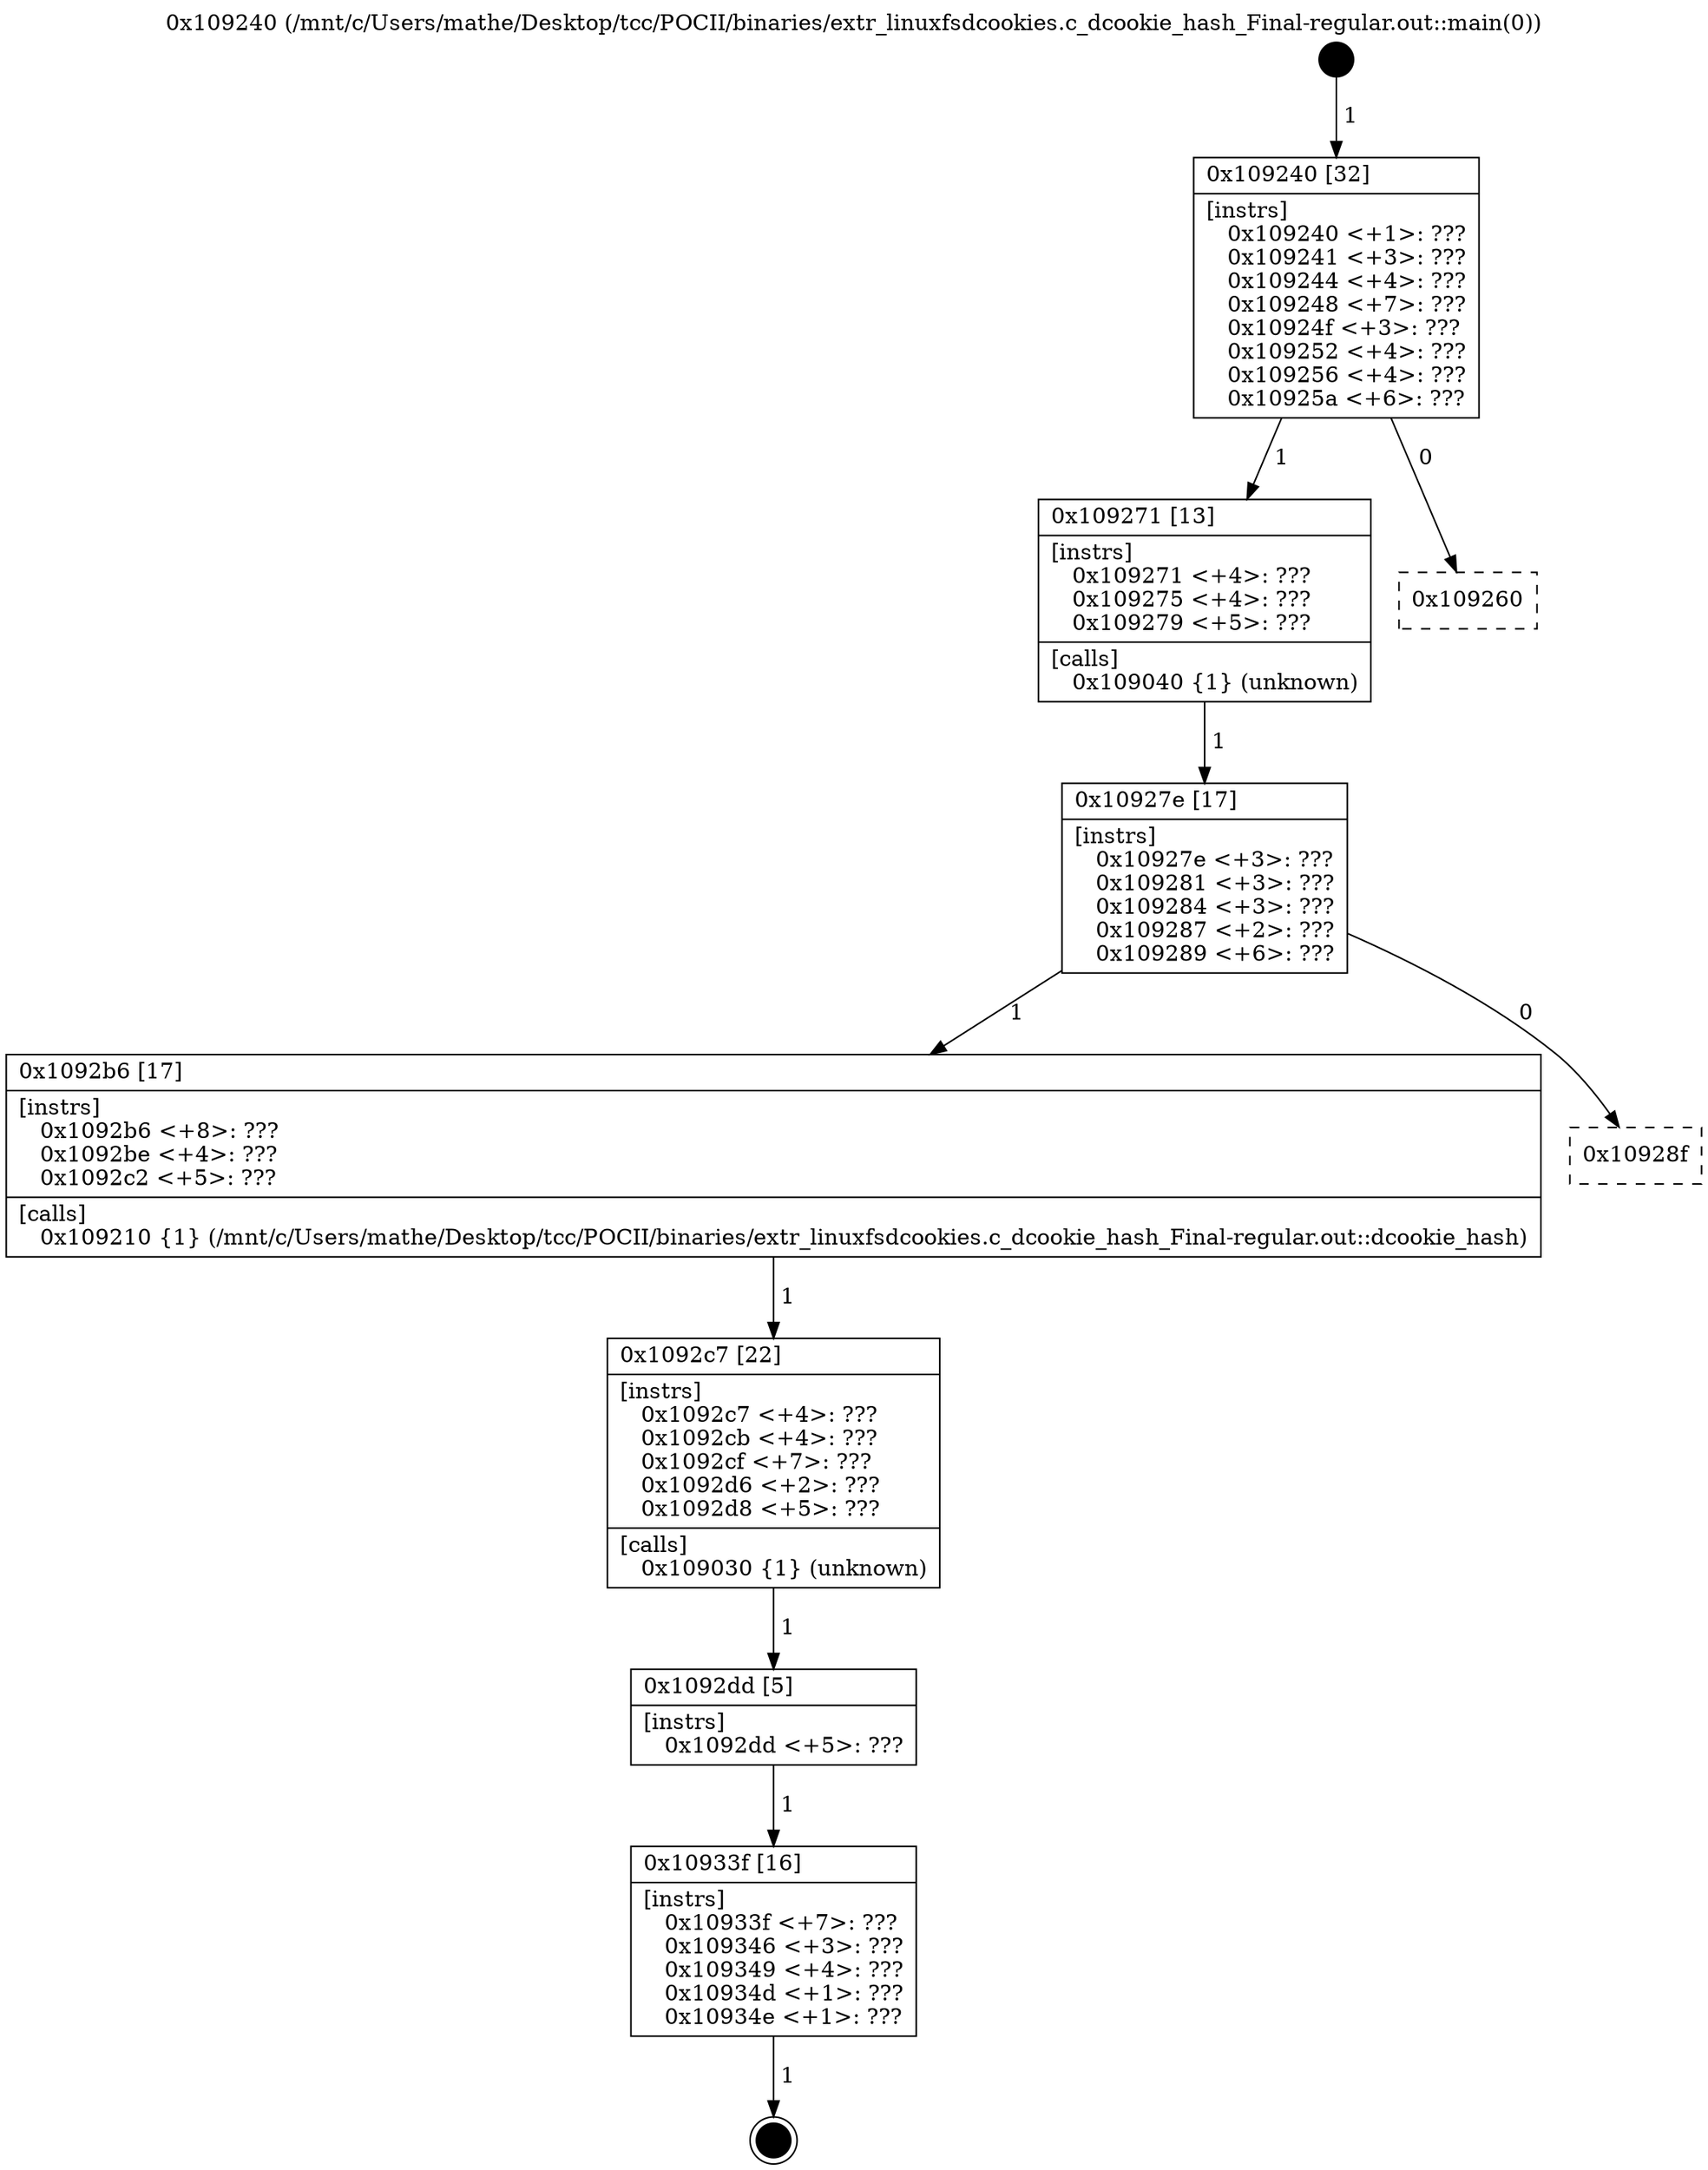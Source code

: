 digraph "0x109240" {
  label = "0x109240 (/mnt/c/Users/mathe/Desktop/tcc/POCII/binaries/extr_linuxfsdcookies.c_dcookie_hash_Final-regular.out::main(0))"
  labelloc = "t"
  node[shape=record]

  Entry [label="",width=0.3,height=0.3,shape=circle,fillcolor=black,style=filled]
  "0x109240" [label="{
     0x109240 [32]\l
     | [instrs]\l
     &nbsp;&nbsp;0x109240 \<+1\>: ???\l
     &nbsp;&nbsp;0x109241 \<+3\>: ???\l
     &nbsp;&nbsp;0x109244 \<+4\>: ???\l
     &nbsp;&nbsp;0x109248 \<+7\>: ???\l
     &nbsp;&nbsp;0x10924f \<+3\>: ???\l
     &nbsp;&nbsp;0x109252 \<+4\>: ???\l
     &nbsp;&nbsp;0x109256 \<+4\>: ???\l
     &nbsp;&nbsp;0x10925a \<+6\>: ???\l
  }"]
  "0x109271" [label="{
     0x109271 [13]\l
     | [instrs]\l
     &nbsp;&nbsp;0x109271 \<+4\>: ???\l
     &nbsp;&nbsp;0x109275 \<+4\>: ???\l
     &nbsp;&nbsp;0x109279 \<+5\>: ???\l
     | [calls]\l
     &nbsp;&nbsp;0x109040 \{1\} (unknown)\l
  }"]
  "0x109260" [label="{
     0x109260\l
  }", style=dashed]
  "0x10927e" [label="{
     0x10927e [17]\l
     | [instrs]\l
     &nbsp;&nbsp;0x10927e \<+3\>: ???\l
     &nbsp;&nbsp;0x109281 \<+3\>: ???\l
     &nbsp;&nbsp;0x109284 \<+3\>: ???\l
     &nbsp;&nbsp;0x109287 \<+2\>: ???\l
     &nbsp;&nbsp;0x109289 \<+6\>: ???\l
  }"]
  "0x1092b6" [label="{
     0x1092b6 [17]\l
     | [instrs]\l
     &nbsp;&nbsp;0x1092b6 \<+8\>: ???\l
     &nbsp;&nbsp;0x1092be \<+4\>: ???\l
     &nbsp;&nbsp;0x1092c2 \<+5\>: ???\l
     | [calls]\l
     &nbsp;&nbsp;0x109210 \{1\} (/mnt/c/Users/mathe/Desktop/tcc/POCII/binaries/extr_linuxfsdcookies.c_dcookie_hash_Final-regular.out::dcookie_hash)\l
  }"]
  "0x10928f" [label="{
     0x10928f\l
  }", style=dashed]
  "0x1092c7" [label="{
     0x1092c7 [22]\l
     | [instrs]\l
     &nbsp;&nbsp;0x1092c7 \<+4\>: ???\l
     &nbsp;&nbsp;0x1092cb \<+4\>: ???\l
     &nbsp;&nbsp;0x1092cf \<+7\>: ???\l
     &nbsp;&nbsp;0x1092d6 \<+2\>: ???\l
     &nbsp;&nbsp;0x1092d8 \<+5\>: ???\l
     | [calls]\l
     &nbsp;&nbsp;0x109030 \{1\} (unknown)\l
  }"]
  "0x1092dd" [label="{
     0x1092dd [5]\l
     | [instrs]\l
     &nbsp;&nbsp;0x1092dd \<+5\>: ???\l
  }"]
  "0x10933f" [label="{
     0x10933f [16]\l
     | [instrs]\l
     &nbsp;&nbsp;0x10933f \<+7\>: ???\l
     &nbsp;&nbsp;0x109346 \<+3\>: ???\l
     &nbsp;&nbsp;0x109349 \<+4\>: ???\l
     &nbsp;&nbsp;0x10934d \<+1\>: ???\l
     &nbsp;&nbsp;0x10934e \<+1\>: ???\l
  }"]
  Exit [label="",width=0.3,height=0.3,shape=circle,fillcolor=black,style=filled,peripheries=2]
  Entry -> "0x109240" [label=" 1"]
  "0x109240" -> "0x109271" [label=" 1"]
  "0x109240" -> "0x109260" [label=" 0"]
  "0x109271" -> "0x10927e" [label=" 1"]
  "0x10927e" -> "0x1092b6" [label=" 1"]
  "0x10927e" -> "0x10928f" [label=" 0"]
  "0x1092b6" -> "0x1092c7" [label=" 1"]
  "0x1092c7" -> "0x1092dd" [label=" 1"]
  "0x1092dd" -> "0x10933f" [label=" 1"]
  "0x10933f" -> Exit [label=" 1"]
}
